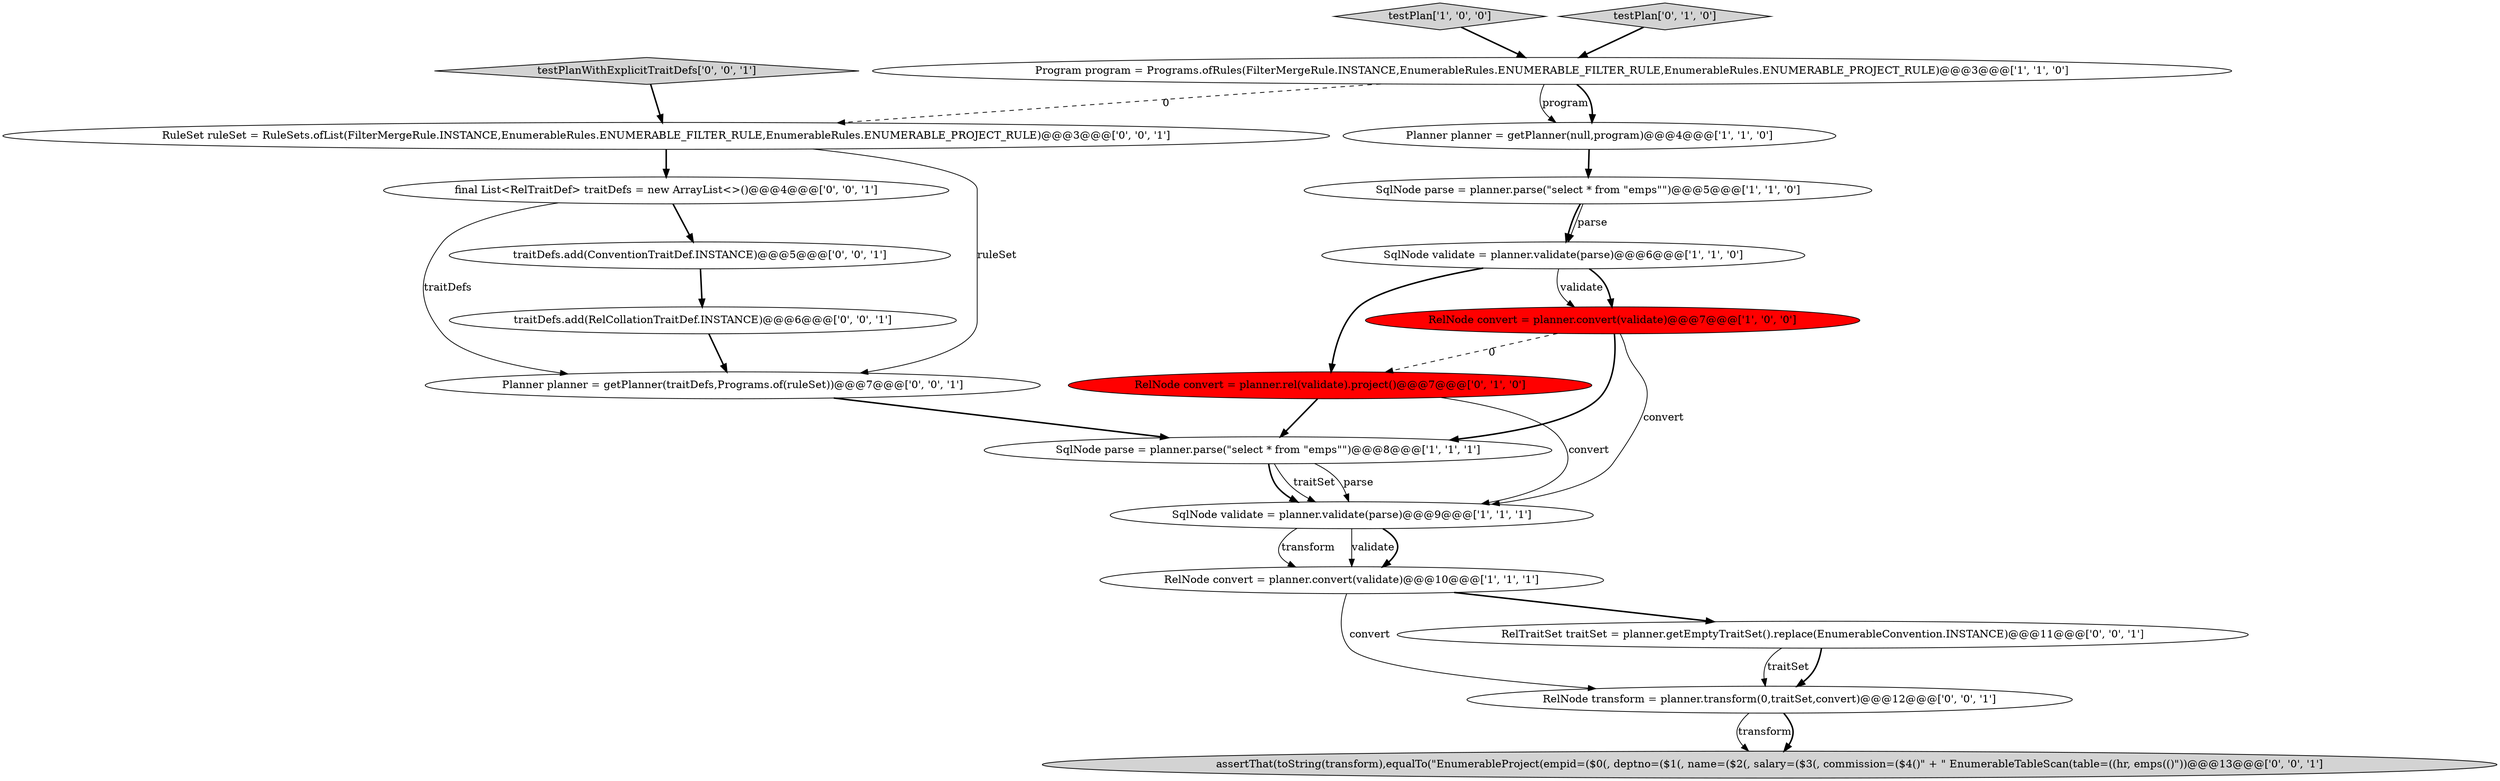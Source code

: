 digraph {
17 [style = filled, label = "Planner planner = getPlanner(traitDefs,Programs.of(ruleSet))@@@7@@@['0', '0', '1']", fillcolor = white, shape = ellipse image = "AAA0AAABBB3BBB"];
3 [style = filled, label = "SqlNode parse = planner.parse(\"select * from \"emps\"\")@@@8@@@['1', '1', '1']", fillcolor = white, shape = ellipse image = "AAA0AAABBB1BBB"];
2 [style = filled, label = "testPlan['1', '0', '0']", fillcolor = lightgray, shape = diamond image = "AAA0AAABBB1BBB"];
11 [style = filled, label = "traitDefs.add(RelCollationTraitDef.INSTANCE)@@@6@@@['0', '0', '1']", fillcolor = white, shape = ellipse image = "AAA0AAABBB3BBB"];
19 [style = filled, label = "RelNode transform = planner.transform(0,traitSet,convert)@@@12@@@['0', '0', '1']", fillcolor = white, shape = ellipse image = "AAA0AAABBB3BBB"];
1 [style = filled, label = "SqlNode validate = planner.validate(parse)@@@6@@@['1', '1', '0']", fillcolor = white, shape = ellipse image = "AAA0AAABBB1BBB"];
6 [style = filled, label = "SqlNode parse = planner.parse(\"select * from \"emps\"\")@@@5@@@['1', '1', '0']", fillcolor = white, shape = ellipse image = "AAA0AAABBB1BBB"];
8 [style = filled, label = "SqlNode validate = planner.validate(parse)@@@9@@@['1', '1', '1']", fillcolor = white, shape = ellipse image = "AAA0AAABBB1BBB"];
9 [style = filled, label = "RelNode convert = planner.rel(validate).project()@@@7@@@['0', '1', '0']", fillcolor = red, shape = ellipse image = "AAA1AAABBB2BBB"];
10 [style = filled, label = "testPlan['0', '1', '0']", fillcolor = lightgray, shape = diamond image = "AAA0AAABBB2BBB"];
12 [style = filled, label = "testPlanWithExplicitTraitDefs['0', '0', '1']", fillcolor = lightgray, shape = diamond image = "AAA0AAABBB3BBB"];
18 [style = filled, label = "assertThat(toString(transform),equalTo(\"EnumerableProject(empid=($0(, deptno=($1(, name=($2(, salary=($3(, commission=($4()\" + \" EnumerableTableScan(table=((hr, emps(()\"))@@@13@@@['0', '0', '1']", fillcolor = lightgray, shape = ellipse image = "AAA0AAABBB3BBB"];
0 [style = filled, label = "RelNode convert = planner.convert(validate)@@@7@@@['1', '0', '0']", fillcolor = red, shape = ellipse image = "AAA1AAABBB1BBB"];
7 [style = filled, label = "Planner planner = getPlanner(null,program)@@@4@@@['1', '1', '0']", fillcolor = white, shape = ellipse image = "AAA0AAABBB1BBB"];
16 [style = filled, label = "traitDefs.add(ConventionTraitDef.INSTANCE)@@@5@@@['0', '0', '1']", fillcolor = white, shape = ellipse image = "AAA0AAABBB3BBB"];
4 [style = filled, label = "RelNode convert = planner.convert(validate)@@@10@@@['1', '1', '1']", fillcolor = white, shape = ellipse image = "AAA0AAABBB1BBB"];
5 [style = filled, label = "Program program = Programs.ofRules(FilterMergeRule.INSTANCE,EnumerableRules.ENUMERABLE_FILTER_RULE,EnumerableRules.ENUMERABLE_PROJECT_RULE)@@@3@@@['1', '1', '0']", fillcolor = white, shape = ellipse image = "AAA0AAABBB1BBB"];
13 [style = filled, label = "RelTraitSet traitSet = planner.getEmptyTraitSet().replace(EnumerableConvention.INSTANCE)@@@11@@@['0', '0', '1']", fillcolor = white, shape = ellipse image = "AAA0AAABBB3BBB"];
14 [style = filled, label = "RuleSet ruleSet = RuleSets.ofList(FilterMergeRule.INSTANCE,EnumerableRules.ENUMERABLE_FILTER_RULE,EnumerableRules.ENUMERABLE_PROJECT_RULE)@@@3@@@['0', '0', '1']", fillcolor = white, shape = ellipse image = "AAA0AAABBB3BBB"];
15 [style = filled, label = "final List<RelTraitDef> traitDefs = new ArrayList<>()@@@4@@@['0', '0', '1']", fillcolor = white, shape = ellipse image = "AAA0AAABBB3BBB"];
0->3 [style = bold, label=""];
19->18 [style = solid, label="transform"];
19->18 [style = bold, label=""];
5->14 [style = dashed, label="0"];
16->11 [style = bold, label=""];
8->4 [style = solid, label="transform"];
0->8 [style = solid, label="convert"];
15->17 [style = solid, label="traitDefs"];
4->13 [style = bold, label=""];
1->0 [style = solid, label="validate"];
9->8 [style = solid, label="convert"];
1->0 [style = bold, label=""];
15->16 [style = bold, label=""];
1->9 [style = bold, label=""];
5->7 [style = solid, label="program"];
8->4 [style = solid, label="validate"];
6->1 [style = bold, label=""];
4->19 [style = solid, label="convert"];
13->19 [style = bold, label=""];
6->1 [style = solid, label="parse"];
10->5 [style = bold, label=""];
14->17 [style = solid, label="ruleSet"];
3->8 [style = bold, label=""];
7->6 [style = bold, label=""];
12->14 [style = bold, label=""];
17->3 [style = bold, label=""];
9->3 [style = bold, label=""];
5->7 [style = bold, label=""];
11->17 [style = bold, label=""];
14->15 [style = bold, label=""];
13->19 [style = solid, label="traitSet"];
3->8 [style = solid, label="traitSet"];
8->4 [style = bold, label=""];
0->9 [style = dashed, label="0"];
3->8 [style = solid, label="parse"];
2->5 [style = bold, label=""];
}
